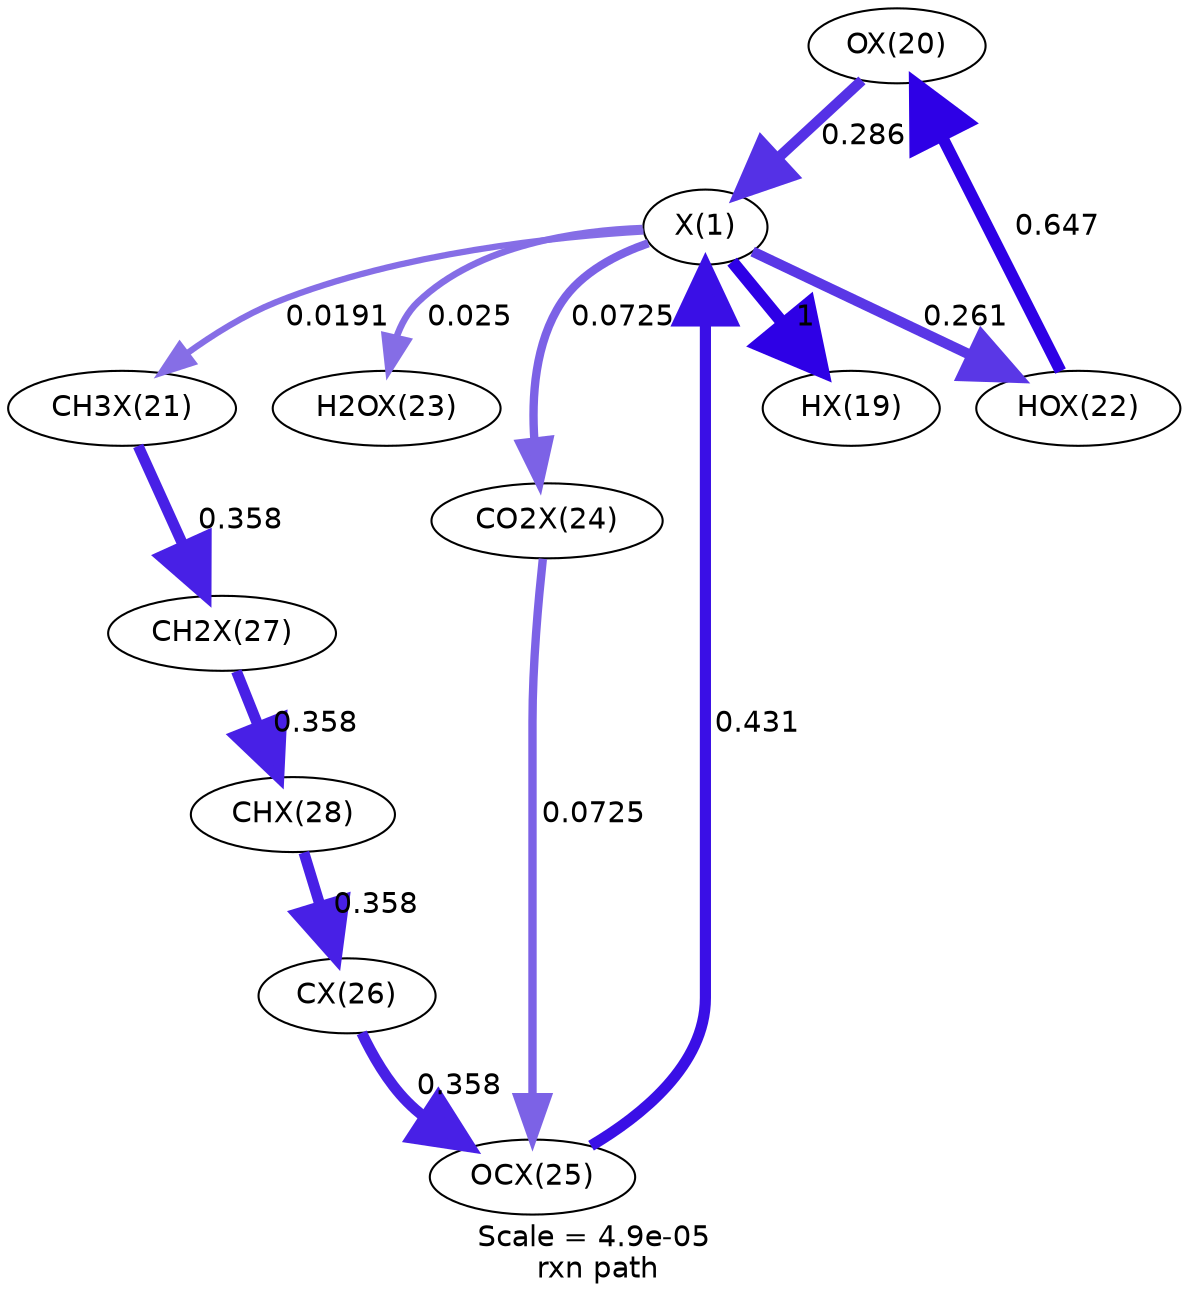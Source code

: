 digraph reaction_paths {
center=1;
s24 -> s22[fontname="Helvetica", style="setlinewidth(5.05)", arrowsize=2.53, color="0.7, 0.786, 0.9"
, label=" 0.286"];
s22 -> s23[fontname="Helvetica", style="setlinewidth(6)", arrowsize=3, color="0.7, 1.5, 0.9"
, label=" 1"];
s22 -> s26[fontname="Helvetica", style="setlinewidth(4.98)", arrowsize=2.49, color="0.7, 0.761, 0.9"
, label=" 0.261"];
s22 -> s25[fontname="Helvetica", style="setlinewidth(3.01)", arrowsize=1.51, color="0.7, 0.519, 0.9"
, label=" 0.0191"];
s29 -> s22[fontname="Helvetica", style="setlinewidth(5.36)", arrowsize=2.68, color="0.7, 0.931, 0.9"
, label=" 0.431"];
s22 -> s27[fontname="Helvetica", style="setlinewidth(3.21)", arrowsize=1.61, color="0.7, 0.525, 0.9"
, label=" 0.025"];
s22 -> s28[fontname="Helvetica", style="setlinewidth(4.02)", arrowsize=2.01, color="0.7, 0.573, 0.9"
, label=" 0.0725"];
s26 -> s24[fontname="Helvetica", style="setlinewidth(5.67)", arrowsize=2.84, color="0.7, 1.15, 0.9"
, label=" 0.647"];
s25 -> s31[fontname="Helvetica", style="setlinewidth(5.22)", arrowsize=2.61, color="0.7, 0.858, 0.9"
, label=" 0.358"];
s31 -> s32[fontname="Helvetica", style="setlinewidth(5.22)", arrowsize=2.61, color="0.7, 0.858, 0.9"
, label=" 0.358"];
s32 -> s30[fontname="Helvetica", style="setlinewidth(5.22)", arrowsize=2.61, color="0.7, 0.858, 0.9"
, label=" 0.358"];
s30 -> s29[fontname="Helvetica", style="setlinewidth(5.22)", arrowsize=2.61, color="0.7, 0.858, 0.9"
, label=" 0.358"];
s28 -> s29[fontname="Helvetica", style="setlinewidth(4.02)", arrowsize=2.01, color="0.7, 0.573, 0.9"
, label=" 0.0725"];
s22 [ fontname="Helvetica", label="X(1)"];
s23 [ fontname="Helvetica", label="HX(19)"];
s24 [ fontname="Helvetica", label="OX(20)"];
s25 [ fontname="Helvetica", label="CH3X(21)"];
s26 [ fontname="Helvetica", label="HOX(22)"];
s27 [ fontname="Helvetica", label="H2OX(23)"];
s28 [ fontname="Helvetica", label="CO2X(24)"];
s29 [ fontname="Helvetica", label="OCX(25)"];
s30 [ fontname="Helvetica", label="CX(26)"];
s31 [ fontname="Helvetica", label="CH2X(27)"];
s32 [ fontname="Helvetica", label="CHX(28)"];
 label = "Scale = 4.9e-05\l rxn path";
 fontname = "Helvetica";
}
